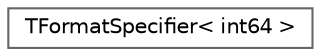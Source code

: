 digraph "Graphical Class Hierarchy"
{
 // INTERACTIVE_SVG=YES
 // LATEX_PDF_SIZE
  bgcolor="transparent";
  edge [fontname=Helvetica,fontsize=10,labelfontname=Helvetica,labelfontsize=10];
  node [fontname=Helvetica,fontsize=10,shape=box,height=0.2,width=0.4];
  rankdir="LR";
  Node0 [id="Node000000",label="TFormatSpecifier\< int64 \>",height=0.2,width=0.4,color="grey40", fillcolor="white", style="filled",URL="$dc/da0/structTFormatSpecifier_3_01int64_01_4.html",tooltip=" "];
}
